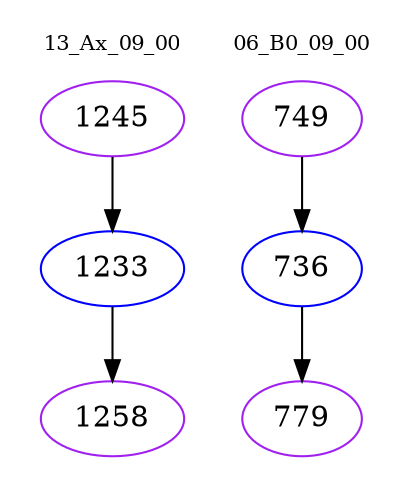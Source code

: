 digraph{
subgraph cluster_0 {
color = white
label = "13_Ax_09_00";
fontsize=10;
T0_1245 [label="1245", color="purple"]
T0_1245 -> T0_1233 [color="black"]
T0_1233 [label="1233", color="blue"]
T0_1233 -> T0_1258 [color="black"]
T0_1258 [label="1258", color="purple"]
}
subgraph cluster_1 {
color = white
label = "06_B0_09_00";
fontsize=10;
T1_749 [label="749", color="purple"]
T1_749 -> T1_736 [color="black"]
T1_736 [label="736", color="blue"]
T1_736 -> T1_779 [color="black"]
T1_779 [label="779", color="purple"]
}
}
